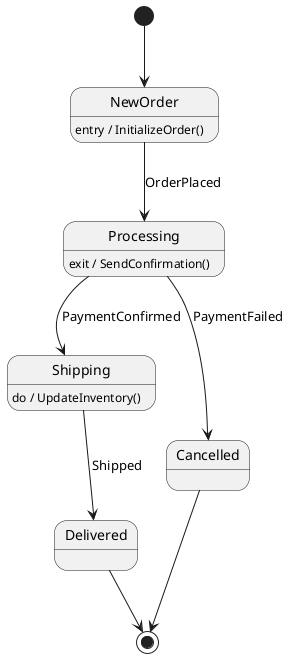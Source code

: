 @startuml
[*] --> NewOrder
NewOrder --> Processing: OrderPlaced
Processing --> Shipping: PaymentConfirmed
Processing --> Cancelled: PaymentFailed
Shipping --> Delivered: Shipped
Shipping : do / UpdateInventory()
Delivered --> [*]
Cancelled --> [*]

NewOrder : entry / InitializeOrder()
Processing : exit / SendConfirmation()
@enduml
